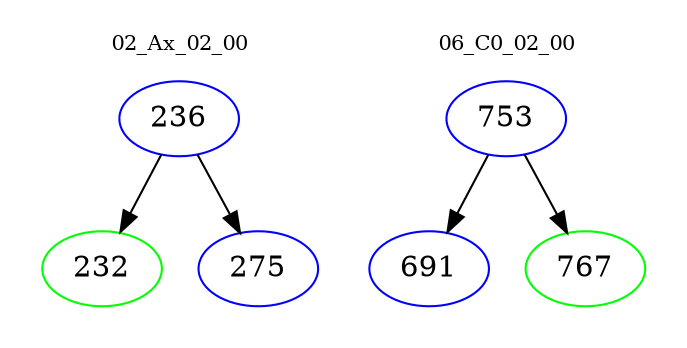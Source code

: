 digraph{
subgraph cluster_0 {
color = white
label = "02_Ax_02_00";
fontsize=10;
T0_236 [label="236", color="blue"]
T0_236 -> T0_232 [color="black"]
T0_232 [label="232", color="green"]
T0_236 -> T0_275 [color="black"]
T0_275 [label="275", color="blue"]
}
subgraph cluster_1 {
color = white
label = "06_C0_02_00";
fontsize=10;
T1_753 [label="753", color="blue"]
T1_753 -> T1_691 [color="black"]
T1_691 [label="691", color="blue"]
T1_753 -> T1_767 [color="black"]
T1_767 [label="767", color="green"]
}
}
